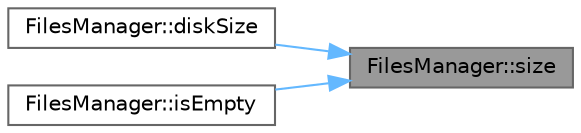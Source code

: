 digraph "FilesManager::size"
{
 // LATEX_PDF_SIZE
  bgcolor="transparent";
  edge [fontname=Helvetica,fontsize=10,labelfontname=Helvetica,labelfontsize=10];
  node [fontname=Helvetica,fontsize=10,shape=box,height=0.2,width=0.4];
  rankdir="RL";
  Node1 [id="Node000001",label="FilesManager::size",height=0.2,width=0.4,color="gray40", fillcolor="grey60", style="filled", fontcolor="black",tooltip=" "];
  Node1 -> Node2 [id="edge1_Node000001_Node000002",dir="back",color="steelblue1",style="solid",tooltip=" "];
  Node2 [id="Node000002",label="FilesManager::diskSize",height=0.2,width=0.4,color="grey40", fillcolor="white", style="filled",URL="$class_files_manager.html#a519d928170afd78b97573900450e8e3e",tooltip=" "];
  Node1 -> Node3 [id="edge2_Node000001_Node000003",dir="back",color="steelblue1",style="solid",tooltip=" "];
  Node3 [id="Node000003",label="FilesManager::isEmpty",height=0.2,width=0.4,color="grey40", fillcolor="white", style="filled",URL="$class_files_manager.html#a8f4222e934464a0db180047464348dcb",tooltip=" "];
}
